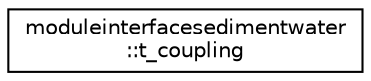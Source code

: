 digraph "Graphical Class Hierarchy"
{
 // LATEX_PDF_SIZE
  edge [fontname="Helvetica",fontsize="10",labelfontname="Helvetica",labelfontsize="10"];
  node [fontname="Helvetica",fontsize="10",shape=record];
  rankdir="LR";
  Node0 [label="moduleinterfacesedimentwater\l::t_coupling",height=0.2,width=0.4,color="black", fillcolor="white", style="filled",URL="$structmoduleinterfacesedimentwater_1_1t__coupling.html",tooltip=" "];
}
